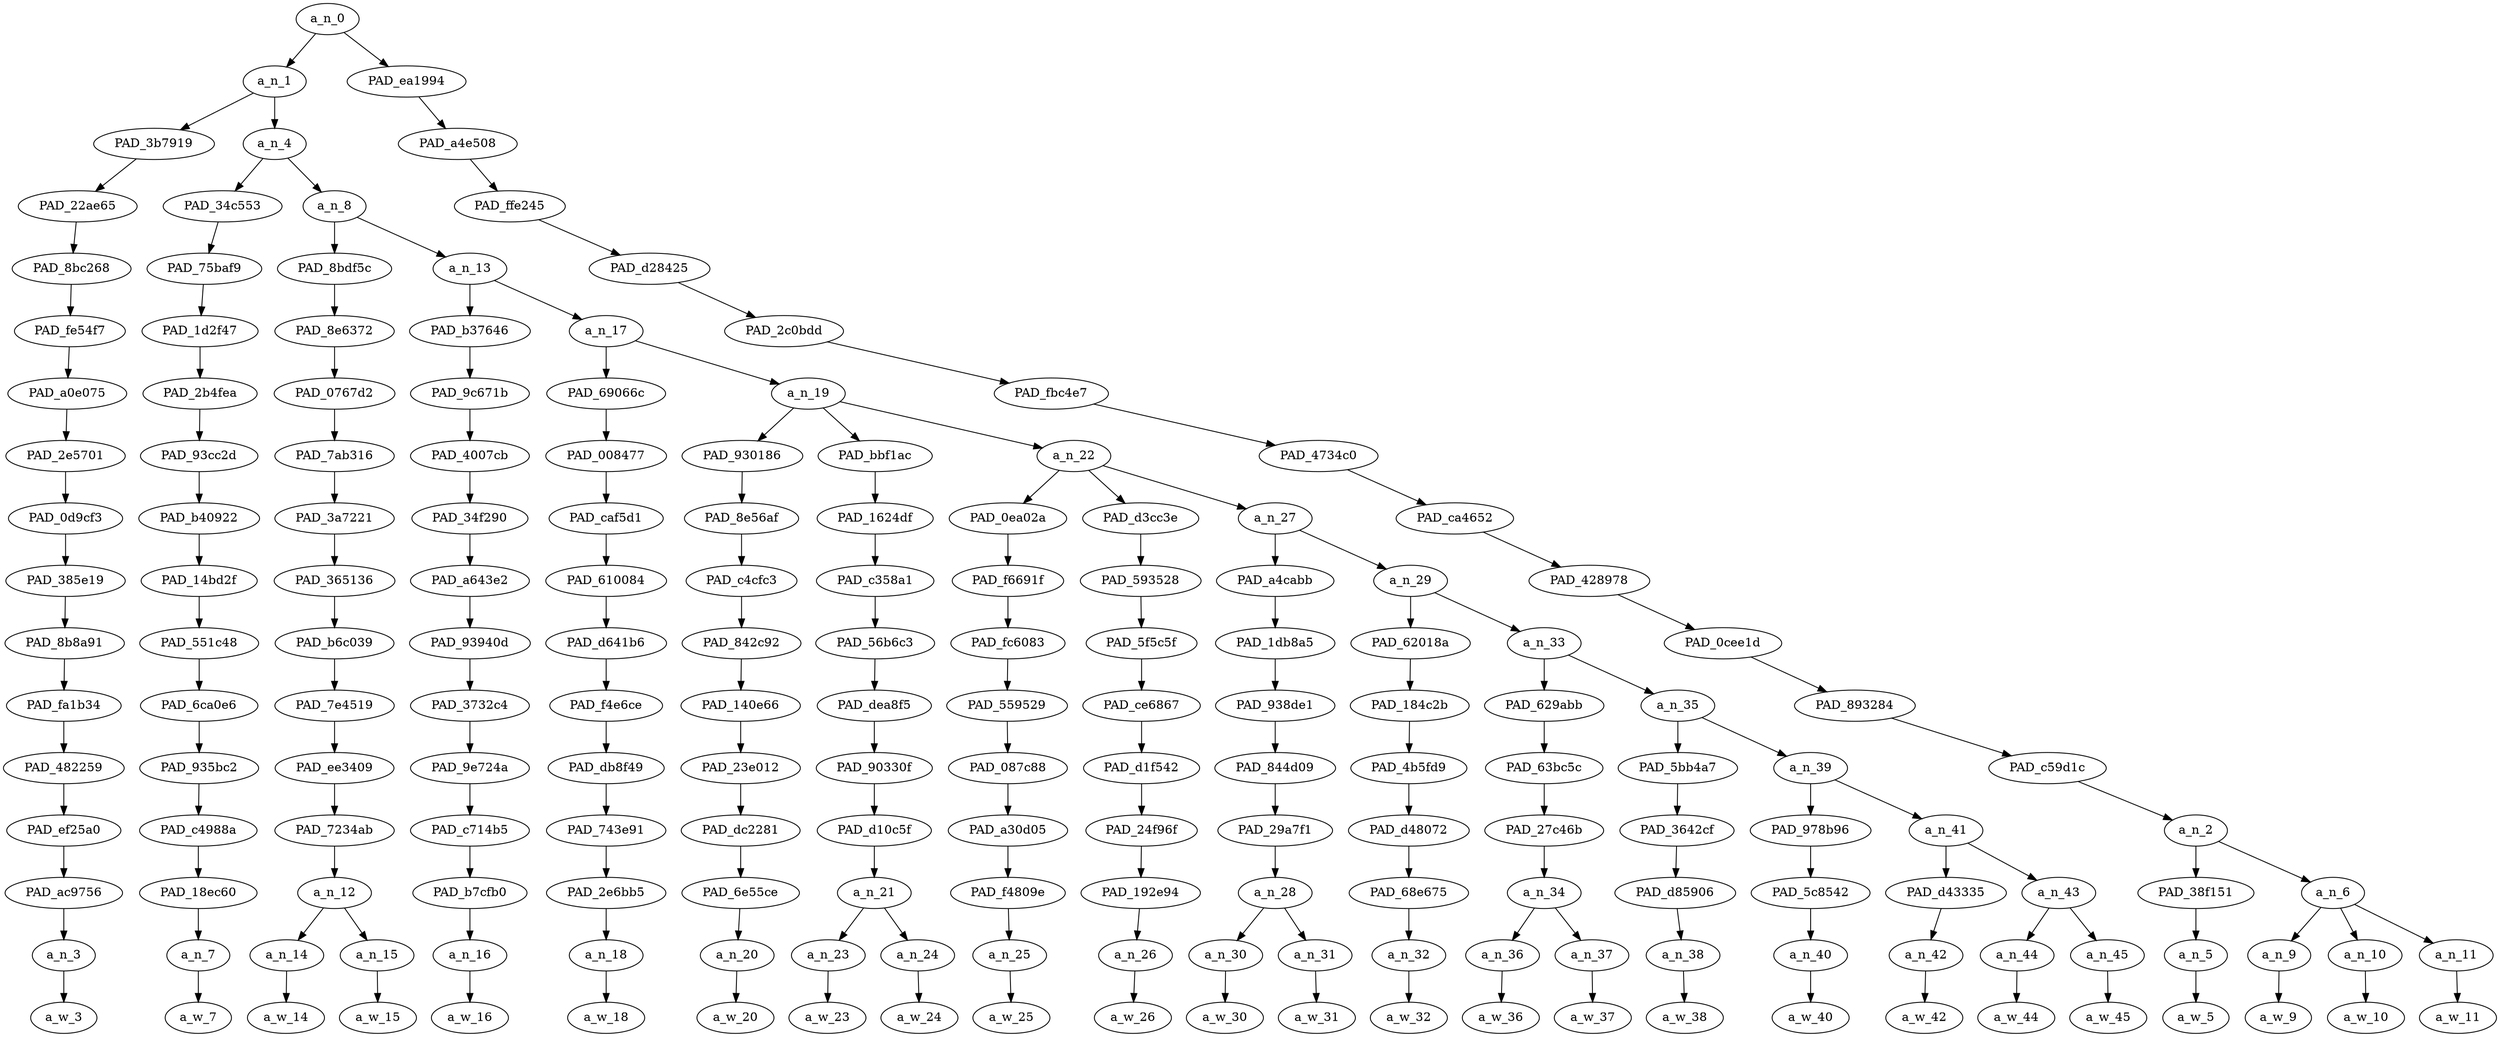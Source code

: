 strict digraph "" {
	a_n_0	[div_dir=1,
		index=0,
		level=16,
		pos="11.610120985243055,16!",
		text_span="[0, 1, 2, 3, 4, 5, 6, 7, 8, 9, 10, 11, 12, 13, 14, 15, 16, 17, 18, 19, 20, 21, 22, 23, 24]",
		value=1.00000001];
	a_n_1	[div_dir=1,
		index=0,
		level=15,
		pos="1.2202419704861112,15!",
		text_span="[0, 1, 2, 3, 4, 5, 6, 7, 8, 9, 10, 11, 12, 13, 14, 15, 16, 17, 18, 19, 20]",
		value=0.89102199];
	a_n_0 -> a_n_1;
	PAD_ea1994	[div_dir=1,
		index=1,
		level=15,
		pos="22.0,15!",
		text_span="[21, 22, 23, 24]",
		value=0.10829380];
	a_n_0 -> PAD_ea1994;
	PAD_3b7919	[div_dir=-1,
		index=0,
		level=14,
		pos="0.0,14!",
		text_span="[0]",
		value=0.07258761];
	a_n_1 -> PAD_3b7919;
	a_n_4	[div_dir=1,
		index=1,
		level=14,
		pos="2.4404839409722223,14!",
		text_span="[1, 2, 3, 4, 5, 6, 7, 8, 9, 10, 11, 12, 13, 14, 15, 16, 17, 18, 19, 20]",
		value=0.81775028];
	a_n_1 -> a_n_4;
	PAD_22ae65	[div_dir=-1,
		index=0,
		level=13,
		pos="0.0,13!",
		text_span="[0]",
		value=0.07258761];
	PAD_3b7919 -> PAD_22ae65;
	PAD_8bc268	[div_dir=-1,
		index=0,
		level=12,
		pos="0.0,12!",
		text_span="[0]",
		value=0.07258761];
	PAD_22ae65 -> PAD_8bc268;
	PAD_fe54f7	[div_dir=-1,
		index=0,
		level=11,
		pos="0.0,11!",
		text_span="[0]",
		value=0.07258761];
	PAD_8bc268 -> PAD_fe54f7;
	PAD_a0e075	[div_dir=-1,
		index=0,
		level=10,
		pos="0.0,10!",
		text_span="[0]",
		value=0.07258761];
	PAD_fe54f7 -> PAD_a0e075;
	PAD_2e5701	[div_dir=-1,
		index=0,
		level=9,
		pos="0.0,9!",
		text_span="[0]",
		value=0.07258761];
	PAD_a0e075 -> PAD_2e5701;
	PAD_0d9cf3	[div_dir=-1,
		index=0,
		level=8,
		pos="0.0,8!",
		text_span="[0]",
		value=0.07258761];
	PAD_2e5701 -> PAD_0d9cf3;
	PAD_385e19	[div_dir=-1,
		index=0,
		level=7,
		pos="0.0,7!",
		text_span="[0]",
		value=0.07258761];
	PAD_0d9cf3 -> PAD_385e19;
	PAD_8b8a91	[div_dir=-1,
		index=0,
		level=6,
		pos="0.0,6!",
		text_span="[0]",
		value=0.07258761];
	PAD_385e19 -> PAD_8b8a91;
	PAD_fa1b34	[div_dir=-1,
		index=0,
		level=5,
		pos="0.0,5!",
		text_span="[0]",
		value=0.07258761];
	PAD_8b8a91 -> PAD_fa1b34;
	PAD_482259	[div_dir=-1,
		index=0,
		level=4,
		pos="0.0,4!",
		text_span="[0]",
		value=0.07258761];
	PAD_fa1b34 -> PAD_482259;
	PAD_ef25a0	[div_dir=-1,
		index=0,
		level=3,
		pos="0.0,3!",
		text_span="[0]",
		value=0.07258761];
	PAD_482259 -> PAD_ef25a0;
	PAD_ac9756	[div_dir=-1,
		index=0,
		level=2,
		pos="0.0,2!",
		text_span="[0]",
		value=0.07258761];
	PAD_ef25a0 -> PAD_ac9756;
	a_n_3	[div_dir=-1,
		index=0,
		level=1,
		pos="0.0,1!",
		text_span="[0]",
		value=0.07258761];
	PAD_ac9756 -> a_n_3;
	a_w_3	[div_dir=0,
		index=0,
		level=0,
		pos="0,0!",
		text_span="[0]",
		value="<user>"];
	a_n_3 -> a_w_3;
	PAD_34c553	[div_dir=1,
		index=1,
		level=13,
		pos="1.0,13!",
		text_span="[1]",
		value=0.03013008];
	a_n_4 -> PAD_34c553;
	a_n_8	[div_dir=1,
		index=2,
		level=13,
		pos="3.8809678819444446,13!",
		text_span="[2, 3, 4, 5, 6, 7, 8, 9, 10, 11, 12, 13, 14, 15, 16, 17, 18, 19, 20]",
		value=0.78693157];
	a_n_4 -> a_n_8;
	PAD_75baf9	[div_dir=1,
		index=1,
		level=12,
		pos="1.0,12!",
		text_span="[1]",
		value=0.03013008];
	PAD_34c553 -> PAD_75baf9;
	PAD_1d2f47	[div_dir=1,
		index=1,
		level=11,
		pos="1.0,11!",
		text_span="[1]",
		value=0.03013008];
	PAD_75baf9 -> PAD_1d2f47;
	PAD_2b4fea	[div_dir=1,
		index=1,
		level=10,
		pos="1.0,10!",
		text_span="[1]",
		value=0.03013008];
	PAD_1d2f47 -> PAD_2b4fea;
	PAD_93cc2d	[div_dir=1,
		index=1,
		level=9,
		pos="1.0,9!",
		text_span="[1]",
		value=0.03013008];
	PAD_2b4fea -> PAD_93cc2d;
	PAD_b40922	[div_dir=1,
		index=1,
		level=8,
		pos="1.0,8!",
		text_span="[1]",
		value=0.03013008];
	PAD_93cc2d -> PAD_b40922;
	PAD_14bd2f	[div_dir=1,
		index=1,
		level=7,
		pos="1.0,7!",
		text_span="[1]",
		value=0.03013008];
	PAD_b40922 -> PAD_14bd2f;
	PAD_551c48	[div_dir=1,
		index=1,
		level=6,
		pos="1.0,6!",
		text_span="[1]",
		value=0.03013008];
	PAD_14bd2f -> PAD_551c48;
	PAD_6ca0e6	[div_dir=1,
		index=1,
		level=5,
		pos="1.0,5!",
		text_span="[1]",
		value=0.03013008];
	PAD_551c48 -> PAD_6ca0e6;
	PAD_935bc2	[div_dir=1,
		index=1,
		level=4,
		pos="1.0,4!",
		text_span="[1]",
		value=0.03013008];
	PAD_6ca0e6 -> PAD_935bc2;
	PAD_c4988a	[div_dir=1,
		index=1,
		level=3,
		pos="1.0,3!",
		text_span="[1]",
		value=0.03013008];
	PAD_935bc2 -> PAD_c4988a;
	PAD_18ec60	[div_dir=1,
		index=1,
		level=2,
		pos="1.0,2!",
		text_span="[1]",
		value=0.03013008];
	PAD_c4988a -> PAD_18ec60;
	a_n_7	[div_dir=1,
		index=1,
		level=1,
		pos="1.0,1!",
		text_span="[1]",
		value=0.03013008];
	PAD_18ec60 -> a_n_7;
	a_w_7	[div_dir=0,
		index=1,
		level=0,
		pos="1,0!",
		text_span="[1]",
		value=in];
	a_n_7 -> a_w_7;
	PAD_8bdf5c	[div_dir=1,
		index=2,
		level=12,
		pos="2.5,12!",
		text_span="[2, 3]",
		value=0.05602441];
	a_n_8 -> PAD_8bdf5c;
	a_n_13	[div_dir=1,
		index=3,
		level=12,
		pos="5.261935763888889,12!",
		text_span="[4, 5, 6, 7, 8, 9, 10, 11, 12, 13, 14, 15, 16, 17, 18, 19, 20]",
		value=0.73022257];
	a_n_8 -> a_n_13;
	PAD_8e6372	[div_dir=1,
		index=2,
		level=11,
		pos="2.5,11!",
		text_span="[2, 3]",
		value=0.05602441];
	PAD_8bdf5c -> PAD_8e6372;
	PAD_0767d2	[div_dir=1,
		index=2,
		level=10,
		pos="2.5,10!",
		text_span="[2, 3]",
		value=0.05602441];
	PAD_8e6372 -> PAD_0767d2;
	PAD_7ab316	[div_dir=1,
		index=2,
		level=9,
		pos="2.5,9!",
		text_span="[2, 3]",
		value=0.05602441];
	PAD_0767d2 -> PAD_7ab316;
	PAD_3a7221	[div_dir=1,
		index=2,
		level=8,
		pos="2.5,8!",
		text_span="[2, 3]",
		value=0.05602441];
	PAD_7ab316 -> PAD_3a7221;
	PAD_365136	[div_dir=1,
		index=2,
		level=7,
		pos="2.5,7!",
		text_span="[2, 3]",
		value=0.05602441];
	PAD_3a7221 -> PAD_365136;
	PAD_b6c039	[div_dir=1,
		index=2,
		level=6,
		pos="2.5,6!",
		text_span="[2, 3]",
		value=0.05602441];
	PAD_365136 -> PAD_b6c039;
	PAD_7e4519	[div_dir=1,
		index=2,
		level=5,
		pos="2.5,5!",
		text_span="[2, 3]",
		value=0.05602441];
	PAD_b6c039 -> PAD_7e4519;
	PAD_ee3409	[div_dir=1,
		index=2,
		level=4,
		pos="2.5,4!",
		text_span="[2, 3]",
		value=0.05602441];
	PAD_7e4519 -> PAD_ee3409;
	PAD_7234ab	[div_dir=1,
		index=2,
		level=3,
		pos="2.5,3!",
		text_span="[2, 3]",
		value=0.05602441];
	PAD_ee3409 -> PAD_7234ab;
	a_n_12	[div_dir=1,
		index=2,
		level=2,
		pos="2.5,2!",
		text_span="[2, 3]",
		value=0.05602441];
	PAD_7234ab -> a_n_12;
	a_n_14	[div_dir=1,
		index=2,
		level=1,
		pos="2.0,1!",
		text_span="[2]",
		value=0.02503174];
	a_n_12 -> a_n_14;
	a_n_15	[div_dir=1,
		index=3,
		level=1,
		pos="3.0,1!",
		text_span="[3]",
		value=0.03081632];
	a_n_12 -> a_n_15;
	a_w_14	[div_dir=0,
		index=2,
		level=0,
		pos="2,0!",
		text_span="[2]",
		value=every];
	a_n_14 -> a_w_14;
	a_w_15	[div_dir=0,
		index=3,
		level=0,
		pos="3,0!",
		text_span="[3]",
		value=country];
	a_n_15 -> a_w_15;
	PAD_b37646	[div_dir=1,
		index=3,
		level=11,
		pos="4.0,11!",
		text_span="[4]",
		value=0.02616952];
	a_n_13 -> PAD_b37646;
	a_n_17	[div_dir=1,
		index=4,
		level=11,
		pos="6.523871527777778,11!",
		text_span="[5, 6, 7, 8, 9, 10, 11, 12, 13, 14, 15, 16, 17, 18, 19, 20]",
		value=0.70339105];
	a_n_13 -> a_n_17;
	PAD_9c671b	[div_dir=1,
		index=3,
		level=10,
		pos="4.0,10!",
		text_span="[4]",
		value=0.02616952];
	PAD_b37646 -> PAD_9c671b;
	PAD_4007cb	[div_dir=1,
		index=3,
		level=9,
		pos="4.0,9!",
		text_span="[4]",
		value=0.02616952];
	PAD_9c671b -> PAD_4007cb;
	PAD_34f290	[div_dir=1,
		index=3,
		level=8,
		pos="4.0,8!",
		text_span="[4]",
		value=0.02616952];
	PAD_4007cb -> PAD_34f290;
	PAD_a643e2	[div_dir=1,
		index=3,
		level=7,
		pos="4.0,7!",
		text_span="[4]",
		value=0.02616952];
	PAD_34f290 -> PAD_a643e2;
	PAD_93940d	[div_dir=1,
		index=3,
		level=6,
		pos="4.0,6!",
		text_span="[4]",
		value=0.02616952];
	PAD_a643e2 -> PAD_93940d;
	PAD_3732c4	[div_dir=1,
		index=3,
		level=5,
		pos="4.0,5!",
		text_span="[4]",
		value=0.02616952];
	PAD_93940d -> PAD_3732c4;
	PAD_9e724a	[div_dir=1,
		index=3,
		level=4,
		pos="4.0,4!",
		text_span="[4]",
		value=0.02616952];
	PAD_3732c4 -> PAD_9e724a;
	PAD_c714b5	[div_dir=1,
		index=3,
		level=3,
		pos="4.0,3!",
		text_span="[4]",
		value=0.02616952];
	PAD_9e724a -> PAD_c714b5;
	PAD_b7cfb0	[div_dir=1,
		index=3,
		level=2,
		pos="4.0,2!",
		text_span="[4]",
		value=0.02616952];
	PAD_c714b5 -> PAD_b7cfb0;
	a_n_16	[div_dir=1,
		index=4,
		level=1,
		pos="4.0,1!",
		text_span="[4]",
		value=0.02616952];
	PAD_b7cfb0 -> a_n_16;
	a_w_16	[div_dir=0,
		index=4,
		level=0,
		pos="4,0!",
		text_span="[4]",
		value=where];
	a_n_16 -> a_w_16;
	PAD_69066c	[div_dir=1,
		index=4,
		level=10,
		pos="5.0,10!",
		text_span="[5]",
		value=0.19187181];
	a_n_17 -> PAD_69066c;
	a_n_19	[div_dir=1,
		index=5,
		level=10,
		pos="8.047743055555555,10!",
		text_span="[6, 7, 8, 9, 10, 11, 12, 13, 14, 15, 16, 17, 18, 19, 20]",
		value=0.51087917];
	a_n_17 -> a_n_19;
	PAD_008477	[div_dir=1,
		index=4,
		level=9,
		pos="5.0,9!",
		text_span="[5]",
		value=0.19187181];
	PAD_69066c -> PAD_008477;
	PAD_caf5d1	[div_dir=1,
		index=4,
		level=8,
		pos="5.0,8!",
		text_span="[5]",
		value=0.19187181];
	PAD_008477 -> PAD_caf5d1;
	PAD_610084	[div_dir=1,
		index=4,
		level=7,
		pos="5.0,7!",
		text_span="[5]",
		value=0.19187181];
	PAD_caf5d1 -> PAD_610084;
	PAD_d641b6	[div_dir=1,
		index=4,
		level=6,
		pos="5.0,6!",
		text_span="[5]",
		value=0.19187181];
	PAD_610084 -> PAD_d641b6;
	PAD_f4e6ce	[div_dir=1,
		index=4,
		level=5,
		pos="5.0,5!",
		text_span="[5]",
		value=0.19187181];
	PAD_d641b6 -> PAD_f4e6ce;
	PAD_db8f49	[div_dir=1,
		index=4,
		level=4,
		pos="5.0,4!",
		text_span="[5]",
		value=0.19187181];
	PAD_f4e6ce -> PAD_db8f49;
	PAD_743e91	[div_dir=1,
		index=4,
		level=3,
		pos="5.0,3!",
		text_span="[5]",
		value=0.19187181];
	PAD_db8f49 -> PAD_743e91;
	PAD_2e6bb5	[div_dir=1,
		index=4,
		level=2,
		pos="5.0,2!",
		text_span="[5]",
		value=0.19187181];
	PAD_743e91 -> PAD_2e6bb5;
	a_n_18	[div_dir=1,
		index=5,
		level=1,
		pos="5.0,1!",
		text_span="[5]",
		value=0.19187181];
	PAD_2e6bb5 -> a_n_18;
	a_w_18	[div_dir=0,
		index=5,
		level=0,
		pos="5,0!",
		text_span="[5]",
		value=muzzies];
	a_n_18 -> a_w_18;
	PAD_930186	[div_dir=1,
		index=5,
		level=9,
		pos="6.0,9!",
		text_span="[6]",
		value=0.02553771];
	a_n_19 -> PAD_930186;
	PAD_bbf1ac	[div_dir=-1,
		index=6,
		level=9,
		pos="7.5,9!",
		text_span="[7, 8]",
		value=0.04663364];
	a_n_19 -> PAD_bbf1ac;
	a_n_22	[div_dir=1,
		index=7,
		level=9,
		pos="10.643229166666666,9!",
		text_span="[9, 10, 11, 12, 13, 14, 15, 16, 17, 18, 19, 20]",
		value=0.43828933];
	a_n_19 -> a_n_22;
	PAD_8e56af	[div_dir=1,
		index=5,
		level=8,
		pos="6.0,8!",
		text_span="[6]",
		value=0.02553771];
	PAD_930186 -> PAD_8e56af;
	PAD_c4cfc3	[div_dir=1,
		index=5,
		level=7,
		pos="6.0,7!",
		text_span="[6]",
		value=0.02553771];
	PAD_8e56af -> PAD_c4cfc3;
	PAD_842c92	[div_dir=1,
		index=5,
		level=6,
		pos="6.0,6!",
		text_span="[6]",
		value=0.02553771];
	PAD_c4cfc3 -> PAD_842c92;
	PAD_140e66	[div_dir=1,
		index=5,
		level=5,
		pos="6.0,5!",
		text_span="[6]",
		value=0.02553771];
	PAD_842c92 -> PAD_140e66;
	PAD_23e012	[div_dir=1,
		index=5,
		level=4,
		pos="6.0,4!",
		text_span="[6]",
		value=0.02553771];
	PAD_140e66 -> PAD_23e012;
	PAD_dc2281	[div_dir=1,
		index=5,
		level=3,
		pos="6.0,3!",
		text_span="[6]",
		value=0.02553771];
	PAD_23e012 -> PAD_dc2281;
	PAD_6e55ce	[div_dir=1,
		index=5,
		level=2,
		pos="6.0,2!",
		text_span="[6]",
		value=0.02553771];
	PAD_dc2281 -> PAD_6e55ce;
	a_n_20	[div_dir=1,
		index=6,
		level=1,
		pos="6.0,1!",
		text_span="[6]",
		value=0.02553771];
	PAD_6e55ce -> a_n_20;
	a_w_20	[div_dir=0,
		index=6,
		level=0,
		pos="6,0!",
		text_span="[6]",
		value=are];
	a_n_20 -> a_w_20;
	PAD_1624df	[div_dir=-1,
		index=6,
		level=8,
		pos="7.5,8!",
		text_span="[7, 8]",
		value=0.04663364];
	PAD_bbf1ac -> PAD_1624df;
	PAD_c358a1	[div_dir=-1,
		index=6,
		level=7,
		pos="7.5,7!",
		text_span="[7, 8]",
		value=0.04663364];
	PAD_1624df -> PAD_c358a1;
	PAD_56b6c3	[div_dir=-1,
		index=6,
		level=6,
		pos="7.5,6!",
		text_span="[7, 8]",
		value=0.04663364];
	PAD_c358a1 -> PAD_56b6c3;
	PAD_dea8f5	[div_dir=-1,
		index=6,
		level=5,
		pos="7.5,5!",
		text_span="[7, 8]",
		value=0.04663364];
	PAD_56b6c3 -> PAD_dea8f5;
	PAD_90330f	[div_dir=-1,
		index=6,
		level=4,
		pos="7.5,4!",
		text_span="[7, 8]",
		value=0.04663364];
	PAD_dea8f5 -> PAD_90330f;
	PAD_d10c5f	[div_dir=-1,
		index=6,
		level=3,
		pos="7.5,3!",
		text_span="[7, 8]",
		value=0.04663364];
	PAD_90330f -> PAD_d10c5f;
	a_n_21	[div_dir=-1,
		index=6,
		level=2,
		pos="7.5,2!",
		text_span="[7, 8]",
		value=0.04663364];
	PAD_d10c5f -> a_n_21;
	a_n_23	[div_dir=1,
		index=7,
		level=1,
		pos="7.0,1!",
		text_span="[7]",
		value=0.01901291];
	a_n_21 -> a_n_23;
	a_n_24	[div_dir=-1,
		index=8,
		level=1,
		pos="8.0,1!",
		text_span="[8]",
		value=0.02761744];
	a_n_21 -> a_n_24;
	a_w_23	[div_dir=0,
		index=7,
		level=0,
		pos="7,0!",
		text_span="[7]",
		value=in1];
	a_n_23 -> a_w_23;
	a_w_24	[div_dir=0,
		index=8,
		level=0,
		pos="8,0!",
		text_span="[8]",
		value=minority];
	a_n_24 -> a_w_24;
	PAD_0ea02a	[div_dir=1,
		index=7,
		level=8,
		pos="9.0,8!",
		text_span="[9]",
		value=0.02336477];
	a_n_22 -> PAD_0ea02a;
	PAD_d3cc3e	[div_dir=1,
		index=8,
		level=8,
		pos="10.0,8!",
		text_span="[10]",
		value=0.03592600];
	a_n_22 -> PAD_d3cc3e;
	a_n_27	[div_dir=1,
		index=9,
		level=8,
		pos="12.9296875,8!",
		text_span="[11, 12, 13, 14, 15, 16, 17, 18, 19, 20]",
		value=0.37855041];
	a_n_22 -> a_n_27;
	PAD_f6691f	[div_dir=1,
		index=7,
		level=7,
		pos="9.0,7!",
		text_span="[9]",
		value=0.02336477];
	PAD_0ea02a -> PAD_f6691f;
	PAD_fc6083	[div_dir=1,
		index=7,
		level=6,
		pos="9.0,6!",
		text_span="[9]",
		value=0.02336477];
	PAD_f6691f -> PAD_fc6083;
	PAD_559529	[div_dir=1,
		index=7,
		level=5,
		pos="9.0,5!",
		text_span="[9]",
		value=0.02336477];
	PAD_fc6083 -> PAD_559529;
	PAD_087c88	[div_dir=1,
		index=7,
		level=4,
		pos="9.0,4!",
		text_span="[9]",
		value=0.02336477];
	PAD_559529 -> PAD_087c88;
	PAD_a30d05	[div_dir=1,
		index=7,
		level=3,
		pos="9.0,3!",
		text_span="[9]",
		value=0.02336477];
	PAD_087c88 -> PAD_a30d05;
	PAD_f4809e	[div_dir=1,
		index=7,
		level=2,
		pos="9.0,2!",
		text_span="[9]",
		value=0.02336477];
	PAD_a30d05 -> PAD_f4809e;
	a_n_25	[div_dir=1,
		index=9,
		level=1,
		pos="9.0,1!",
		text_span="[9]",
		value=0.02336477];
	PAD_f4809e -> a_n_25;
	a_w_25	[div_dir=0,
		index=9,
		level=0,
		pos="9,0!",
		text_span="[9]",
		value=the];
	a_n_25 -> a_w_25;
	PAD_593528	[div_dir=1,
		index=8,
		level=7,
		pos="10.0,7!",
		text_span="[10]",
		value=0.03592600];
	PAD_d3cc3e -> PAD_593528;
	PAD_5f5c5f	[div_dir=1,
		index=8,
		level=6,
		pos="10.0,6!",
		text_span="[10]",
		value=0.03592600];
	PAD_593528 -> PAD_5f5c5f;
	PAD_ce6867	[div_dir=1,
		index=8,
		level=5,
		pos="10.0,5!",
		text_span="[10]",
		value=0.03592600];
	PAD_5f5c5f -> PAD_ce6867;
	PAD_d1f542	[div_dir=1,
		index=8,
		level=4,
		pos="10.0,4!",
		text_span="[10]",
		value=0.03592600];
	PAD_ce6867 -> PAD_d1f542;
	PAD_24f96f	[div_dir=1,
		index=8,
		level=3,
		pos="10.0,3!",
		text_span="[10]",
		value=0.03592600];
	PAD_d1f542 -> PAD_24f96f;
	PAD_192e94	[div_dir=1,
		index=8,
		level=2,
		pos="10.0,2!",
		text_span="[10]",
		value=0.03592600];
	PAD_24f96f -> PAD_192e94;
	a_n_26	[div_dir=1,
		index=10,
		level=1,
		pos="10.0,1!",
		text_span="[10]",
		value=0.03592600];
	PAD_192e94 -> a_n_26;
	a_w_26	[div_dir=0,
		index=10,
		level=0,
		pos="10,0!",
		text_span="[10]",
		value=want];
	a_n_26 -> a_w_26;
	PAD_a4cabb	[div_dir=1,
		index=9,
		level=7,
		pos="11.5,7!",
		text_span="[11, 12]",
		value=0.06218894];
	a_n_27 -> PAD_a4cabb;
	a_n_29	[div_dir=1,
		index=10,
		level=7,
		pos="14.359375,7!",
		text_span="[13, 14, 15, 16, 17, 18, 19, 20]",
		value=0.31601827];
	a_n_27 -> a_n_29;
	PAD_1db8a5	[div_dir=1,
		index=9,
		level=6,
		pos="11.5,6!",
		text_span="[11, 12]",
		value=0.06218894];
	PAD_a4cabb -> PAD_1db8a5;
	PAD_938de1	[div_dir=1,
		index=9,
		level=5,
		pos="11.5,5!",
		text_span="[11, 12]",
		value=0.06218894];
	PAD_1db8a5 -> PAD_938de1;
	PAD_844d09	[div_dir=1,
		index=9,
		level=4,
		pos="11.5,4!",
		text_span="[11, 12]",
		value=0.06218894];
	PAD_938de1 -> PAD_844d09;
	PAD_29a7f1	[div_dir=1,
		index=9,
		level=3,
		pos="11.5,3!",
		text_span="[11, 12]",
		value=0.06218894];
	PAD_844d09 -> PAD_29a7f1;
	a_n_28	[div_dir=1,
		index=9,
		level=2,
		pos="11.5,2!",
		text_span="[11, 12]",
		value=0.06218894];
	PAD_29a7f1 -> a_n_28;
	a_n_30	[div_dir=1,
		index=11,
		level=1,
		pos="11.0,1!",
		text_span="[11]",
		value=0.03304102];
	a_n_28 -> a_n_30;
	a_n_31	[div_dir=-1,
		index=12,
		level=1,
		pos="12.0,1!",
		text_span="[12]",
		value=0.02913120];
	a_n_28 -> a_n_31;
	a_w_30	[div_dir=0,
		index=11,
		level=0,
		pos="11,0!",
		text_span="[11]",
		value=minority1];
	a_n_30 -> a_w_30;
	a_w_31	[div_dir=0,
		index=12,
		level=0,
		pos="12,0!",
		text_span="[12]",
		value=rights];
	a_n_31 -> a_w_31;
	PAD_62018a	[div_dir=1,
		index=10,
		level=6,
		pos="13.0,6!",
		text_span="[13]",
		value=0.02069642];
	a_n_29 -> PAD_62018a;
	a_n_33	[div_dir=1,
		index=11,
		level=6,
		pos="15.71875,6!",
		text_span="[14, 15, 16, 17, 18, 19, 20]",
		value=0.29495269];
	a_n_29 -> a_n_33;
	PAD_184c2b	[div_dir=1,
		index=10,
		level=5,
		pos="13.0,5!",
		text_span="[13]",
		value=0.02069642];
	PAD_62018a -> PAD_184c2b;
	PAD_4b5fd9	[div_dir=1,
		index=10,
		level=4,
		pos="13.0,4!",
		text_span="[13]",
		value=0.02069642];
	PAD_184c2b -> PAD_4b5fd9;
	PAD_d48072	[div_dir=1,
		index=10,
		level=3,
		pos="13.0,3!",
		text_span="[13]",
		value=0.02069642];
	PAD_4b5fd9 -> PAD_d48072;
	PAD_68e675	[div_dir=1,
		index=10,
		level=2,
		pos="13.0,2!",
		text_span="[13]",
		value=0.02069642];
	PAD_d48072 -> PAD_68e675;
	a_n_32	[div_dir=1,
		index=13,
		level=1,
		pos="13.0,1!",
		text_span="[13]",
		value=0.02069642];
	PAD_68e675 -> a_n_32;
	a_w_32	[div_dir=0,
		index=13,
		level=0,
		pos="13,0!",
		text_span="[13]",
		value=in2];
	a_n_32 -> a_w_32;
	PAD_629abb	[div_dir=1,
		index=11,
		level=5,
		pos="14.5,5!",
		text_span="[14, 15]",
		value=0.04585464];
	a_n_33 -> PAD_629abb;
	a_n_35	[div_dir=1,
		index=12,
		level=5,
		pos="16.9375,5!",
		text_span="[16, 17, 18, 19, 20]",
		value=0.24872921];
	a_n_33 -> a_n_35;
	PAD_63bc5c	[div_dir=1,
		index=11,
		level=4,
		pos="14.5,4!",
		text_span="[14, 15]",
		value=0.04585464];
	PAD_629abb -> PAD_63bc5c;
	PAD_27c46b	[div_dir=1,
		index=11,
		level=3,
		pos="14.5,3!",
		text_span="[14, 15]",
		value=0.04585464];
	PAD_63bc5c -> PAD_27c46b;
	a_n_34	[div_dir=1,
		index=11,
		level=2,
		pos="14.5,2!",
		text_span="[14, 15]",
		value=0.04585464];
	PAD_27c46b -> a_n_34;
	a_n_36	[div_dir=1,
		index=14,
		level=1,
		pos="14.0,1!",
		text_span="[14]",
		value=0.02063383];
	a_n_34 -> a_n_36;
	a_n_37	[div_dir=1,
		index=15,
		level=1,
		pos="15.0,1!",
		text_span="[15]",
		value=0.02512083];
	a_n_34 -> a_n_37;
	a_w_36	[div_dir=0,
		index=14,
		level=0,
		pos="14,0!",
		text_span="[14]",
		value=every1];
	a_n_36 -> a_w_36;
	a_w_37	[div_dir=0,
		index=15,
		level=0,
		pos="15,0!",
		text_span="[15]",
		value=country1];
	a_n_37 -> a_w_37;
	PAD_5bb4a7	[div_dir=1,
		index=12,
		level=4,
		pos="16.0,4!",
		text_span="[16]",
		value=0.02206070];
	a_n_35 -> PAD_5bb4a7;
	a_n_39	[div_dir=1,
		index=13,
		level=4,
		pos="17.875,4!",
		text_span="[17, 18, 19, 20]",
		value=0.22630375];
	a_n_35 -> a_n_39;
	PAD_3642cf	[div_dir=1,
		index=12,
		level=3,
		pos="16.0,3!",
		text_span="[16]",
		value=0.02206070];
	PAD_5bb4a7 -> PAD_3642cf;
	PAD_d85906	[div_dir=1,
		index=12,
		level=2,
		pos="16.0,2!",
		text_span="[16]",
		value=0.02206070];
	PAD_3642cf -> PAD_d85906;
	a_n_38	[div_dir=1,
		index=16,
		level=1,
		pos="16.0,1!",
		text_span="[16]",
		value=0.02206070];
	PAD_d85906 -> a_n_38;
	a_w_38	[div_dir=0,
		index=16,
		level=0,
		pos="16,0!",
		text_span="[16]",
		value=where1];
	a_n_38 -> a_w_38;
	PAD_978b96	[div_dir=1,
		index=13,
		level=3,
		pos="17.0,3!",
		text_span="[17]",
		value=0.15978465];
	a_n_39 -> PAD_978b96;
	a_n_41	[div_dir=1,
		index=14,
		level=3,
		pos="18.75,3!",
		text_span="[18, 19, 20]",
		value=0.06615752];
	a_n_39 -> a_n_41;
	PAD_5c8542	[div_dir=1,
		index=13,
		level=2,
		pos="17.0,2!",
		text_span="[17]",
		value=0.15978465];
	PAD_978b96 -> PAD_5c8542;
	a_n_40	[div_dir=1,
		index=17,
		level=1,
		pos="17.0,1!",
		text_span="[17]",
		value=0.15978465];
	PAD_5c8542 -> a_n_40;
	a_w_40	[div_dir=0,
		index=17,
		level=0,
		pos="17,0!",
		text_span="[17]",
		value=muzzie];
	a_n_40 -> a_w_40;
	PAD_d43335	[div_dir=1,
		index=14,
		level=2,
		pos="18.0,2!",
		text_span="[18]",
		value=0.02184003];
	a_n_41 -> PAD_d43335;
	a_n_43	[div_dir=1,
		index=15,
		level=2,
		pos="19.5,2!",
		text_span="[19, 20]",
		value=0.04424404];
	a_n_41 -> a_n_43;
	a_n_42	[div_dir=1,
		index=18,
		level=1,
		pos="18.0,1!",
		text_span="[18]",
		value=0.02184003];
	PAD_d43335 -> a_n_42;
	a_w_42	[div_dir=0,
		index=18,
		level=0,
		pos="18,0!",
		text_span="[18]",
		value=are1];
	a_n_42 -> a_w_42;
	a_n_44	[div_dir=-1,
		index=19,
		level=1,
		pos="19.0,1!",
		text_span="[19]",
		value=0.02415267];
	a_n_43 -> a_n_44;
	a_n_45	[div_dir=1,
		index=20,
		level=1,
		pos="20.0,1!",
		text_span="[20]",
		value=0.02003159];
	a_n_43 -> a_n_45;
	a_w_44	[div_dir=0,
		index=19,
		level=0,
		pos="19,0!",
		text_span="[19]",
		value=majority];
	a_n_44 -> a_w_44;
	a_w_45	[div_dir=0,
		index=20,
		level=0,
		pos="20,0!",
		text_span="[20]",
		value=there];
	a_n_45 -> a_w_45;
	PAD_a4e508	[div_dir=1,
		index=2,
		level=14,
		pos="22.0,14!",
		text_span="[21, 22, 23, 24]",
		value=0.10829380];
	PAD_ea1994 -> PAD_a4e508;
	PAD_ffe245	[div_dir=1,
		index=3,
		level=13,
		pos="22.0,13!",
		text_span="[21, 22, 23, 24]",
		value=0.10829380];
	PAD_a4e508 -> PAD_ffe245;
	PAD_d28425	[div_dir=1,
		index=4,
		level=12,
		pos="22.0,12!",
		text_span="[21, 22, 23, 24]",
		value=0.10829380];
	PAD_ffe245 -> PAD_d28425;
	PAD_2c0bdd	[div_dir=1,
		index=5,
		level=11,
		pos="22.0,11!",
		text_span="[21, 22, 23, 24]",
		value=0.10829380];
	PAD_d28425 -> PAD_2c0bdd;
	PAD_fbc4e7	[div_dir=1,
		index=6,
		level=10,
		pos="22.0,10!",
		text_span="[21, 22, 23, 24]",
		value=0.10829380];
	PAD_2c0bdd -> PAD_fbc4e7;
	PAD_4734c0	[div_dir=1,
		index=8,
		level=9,
		pos="22.0,9!",
		text_span="[21, 22, 23, 24]",
		value=0.10829380];
	PAD_fbc4e7 -> PAD_4734c0;
	PAD_ca4652	[div_dir=1,
		index=10,
		level=8,
		pos="22.0,8!",
		text_span="[21, 22, 23, 24]",
		value=0.10829380];
	PAD_4734c0 -> PAD_ca4652;
	PAD_428978	[div_dir=1,
		index=11,
		level=7,
		pos="22.0,7!",
		text_span="[21, 22, 23, 24]",
		value=0.10829380];
	PAD_ca4652 -> PAD_428978;
	PAD_0cee1d	[div_dir=1,
		index=12,
		level=6,
		pos="22.0,6!",
		text_span="[21, 22, 23, 24]",
		value=0.10829380];
	PAD_428978 -> PAD_0cee1d;
	PAD_893284	[div_dir=1,
		index=13,
		level=5,
		pos="22.0,5!",
		text_span="[21, 22, 23, 24]",
		value=0.10829380];
	PAD_0cee1d -> PAD_893284;
	PAD_c59d1c	[div_dir=1,
		index=14,
		level=4,
		pos="22.0,4!",
		text_span="[21, 22, 23, 24]",
		value=0.10829380];
	PAD_893284 -> PAD_c59d1c;
	a_n_2	[div_dir=1,
		index=15,
		level=3,
		pos="22.0,3!",
		text_span="[21, 22, 23, 24]",
		value=0.10829380];
	PAD_c59d1c -> a_n_2;
	PAD_38f151	[div_dir=-1,
		index=16,
		level=2,
		pos="21.0,2!",
		text_span="[21]",
		value=0.02010595];
	a_n_2 -> PAD_38f151;
	a_n_6	[div_dir=1,
		index=17,
		level=2,
		pos="23.0,2!",
		text_span="[22, 23, 24]",
		value=0.08805133];
	a_n_2 -> a_n_6;
	a_n_5	[div_dir=-1,
		index=21,
		level=1,
		pos="21.0,1!",
		text_span="[21]",
		value=0.02010595];
	PAD_38f151 -> a_n_5;
	a_w_5	[div_dir=0,
		index=21,
		level=0,
		pos="21,0!",
		text_span="[21]",
		value=are2];
	a_n_5 -> a_w_5;
	a_n_9	[div_dir=1,
		index=22,
		level=1,
		pos="22.0,1!",
		text_span="[22]",
		value=0.02027415];
	a_n_6 -> a_n_9;
	a_n_10	[div_dir=1,
		index=23,
		level=1,
		pos="23.0,1!",
		text_span="[23]",
		value=0.03324794];
	a_n_6 -> a_n_10;
	a_n_11	[div_dir=1,
		index=24,
		level=1,
		pos="24.0,1!",
		text_span="[24]",
		value=0.03435710];
	a_n_6 -> a_n_11;
	a_w_9	[div_dir=0,
		index=22,
		level=0,
		pos="22,0!",
		text_span="[22]",
		value=no];
	a_n_9 -> a_w_9;
	a_w_10	[div_dir=0,
		index=23,
		level=0,
		pos="23,0!",
		text_span="[23]",
		value=minority2];
	a_n_10 -> a_w_10;
	a_w_11	[div_dir=0,
		index=24,
		level=0,
		pos="24,0!",
		text_span="[24]",
		value=rights1];
	a_n_11 -> a_w_11;
}
